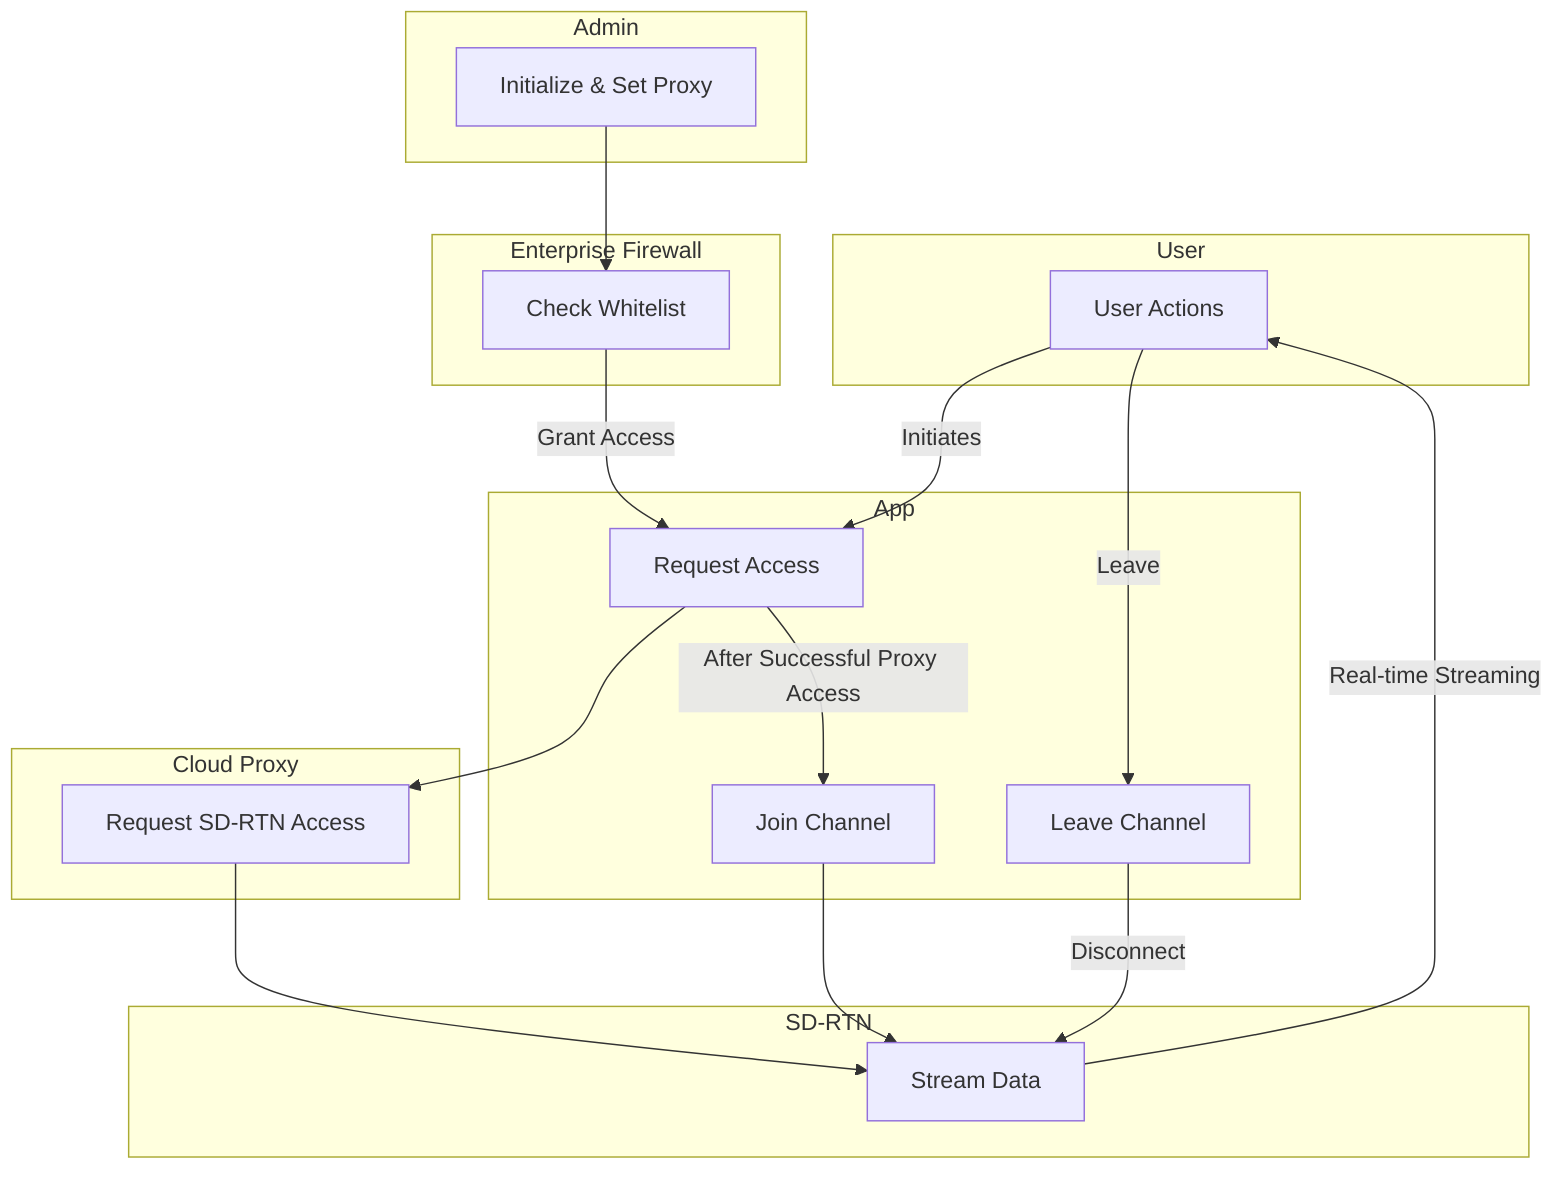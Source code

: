 flowchart TB
    subgraph User [User]
        User_Action[User Actions]
    end
    subgraph Admin [Admin]
        Admin_Init[Initialize & Set Proxy]
    end
    subgraph App [App]
        App_Request[Request Access]
        App_Join[Join Channel]
        App_Leave[Leave Channel]
    end
    subgraph Enterprise_Firewall [Enterprise Firewall]
        Firewall_Check[Check Whitelist]
    end
    subgraph Cloud_Proxy [Cloud Proxy]
        Proxy_Access[Request SD-RTN Access]
    end
    subgraph SD_RTN [SD-RTN]
        SDRTN_Stream[Stream Data]
    end

    User_Action -->|Initiates| App_Request
    Admin_Init --> Firewall_Check
    Firewall_Check -->|Grant Access| App_Request
    App_Request --> Proxy_Access
    Proxy_Access --> SDRTN_Stream
    App_Request -->|After Successful Proxy Access| App_Join
    App_Join --> SDRTN_Stream
    SDRTN_Stream -->|Real-time Streaming| User_Action
    User_Action -->|Leave| App_Leave
    App_Leave -->|Disconnect| SDRTN_Stream